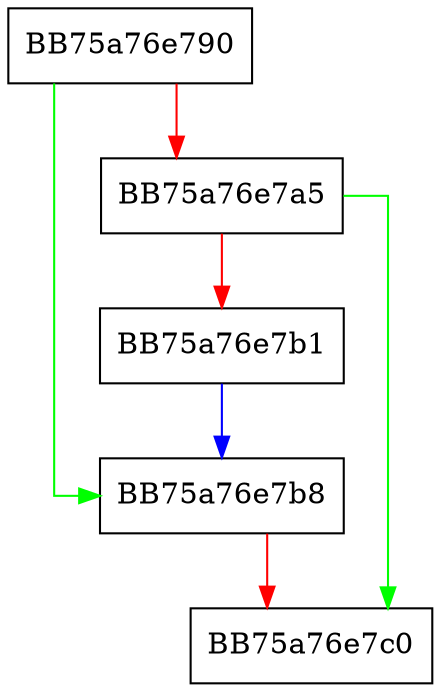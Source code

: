 digraph FwpmFreeMemory0 {
  node [shape="box"];
  graph [splines=ortho];
  BB75a76e790 -> BB75a76e7b8 [color="green"];
  BB75a76e790 -> BB75a76e7a5 [color="red"];
  BB75a76e7a5 -> BB75a76e7c0 [color="green"];
  BB75a76e7a5 -> BB75a76e7b1 [color="red"];
  BB75a76e7b1 -> BB75a76e7b8 [color="blue"];
  BB75a76e7b8 -> BB75a76e7c0 [color="red"];
}